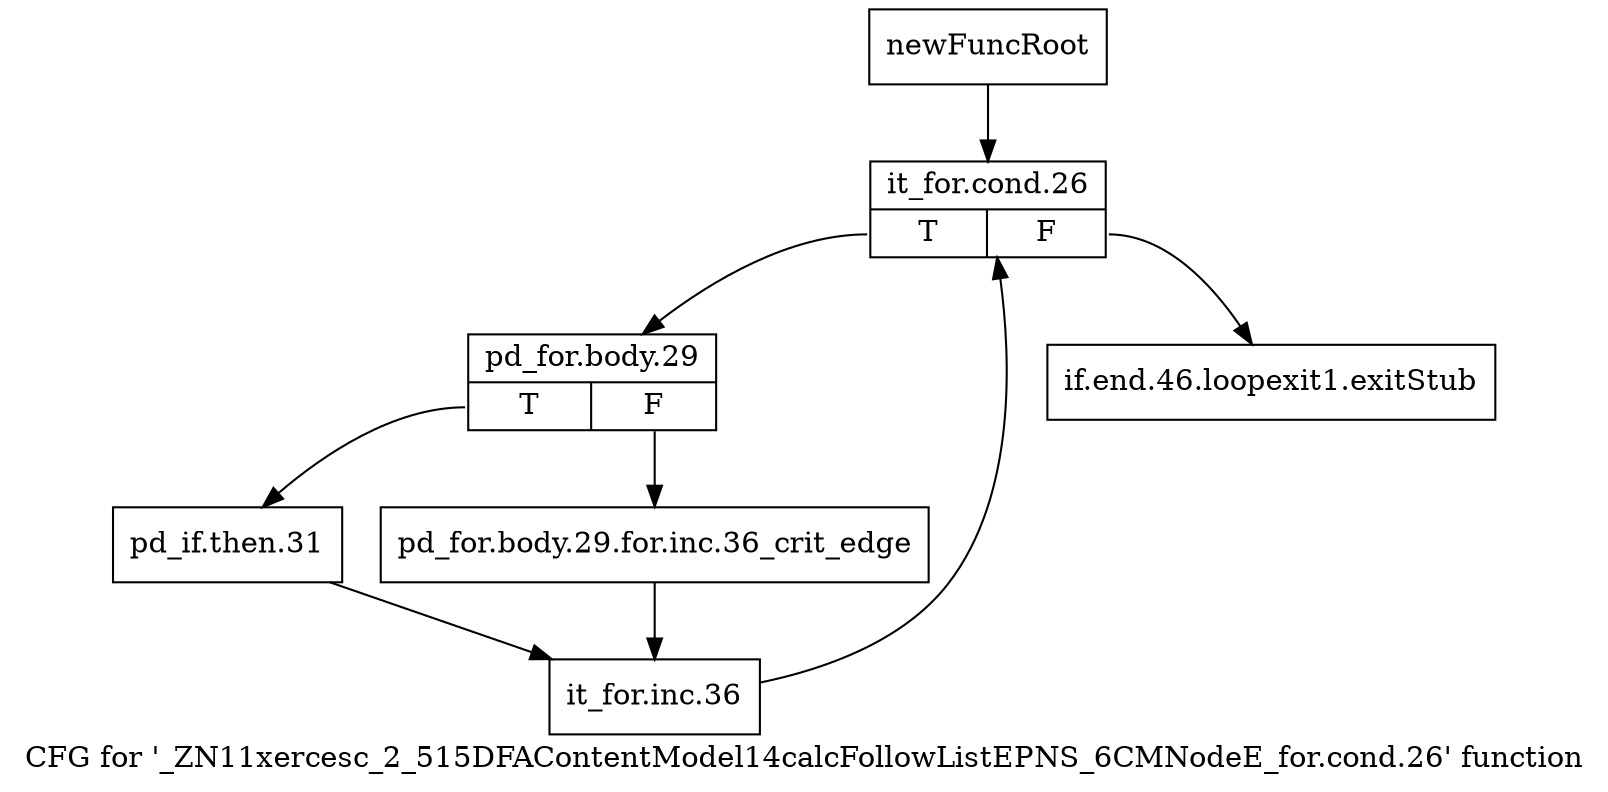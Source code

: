 digraph "CFG for '_ZN11xercesc_2_515DFAContentModel14calcFollowListEPNS_6CMNodeE_for.cond.26' function" {
	label="CFG for '_ZN11xercesc_2_515DFAContentModel14calcFollowListEPNS_6CMNodeE_for.cond.26' function";

	Node0x9733690 [shape=record,label="{newFuncRoot}"];
	Node0x9733690 -> Node0x9733730;
	Node0x97336e0 [shape=record,label="{if.end.46.loopexit1.exitStub}"];
	Node0x9733730 [shape=record,label="{it_for.cond.26|{<s0>T|<s1>F}}"];
	Node0x9733730:s0 -> Node0x9733780;
	Node0x9733730:s1 -> Node0x97336e0;
	Node0x9733780 [shape=record,label="{pd_for.body.29|{<s0>T|<s1>F}}"];
	Node0x9733780:s0 -> Node0x9733820;
	Node0x9733780:s1 -> Node0x97337d0;
	Node0x97337d0 [shape=record,label="{pd_for.body.29.for.inc.36_crit_edge}"];
	Node0x97337d0 -> Node0x9733870;
	Node0x9733820 [shape=record,label="{pd_if.then.31}"];
	Node0x9733820 -> Node0x9733870;
	Node0x9733870 [shape=record,label="{it_for.inc.36}"];
	Node0x9733870 -> Node0x9733730;
}
